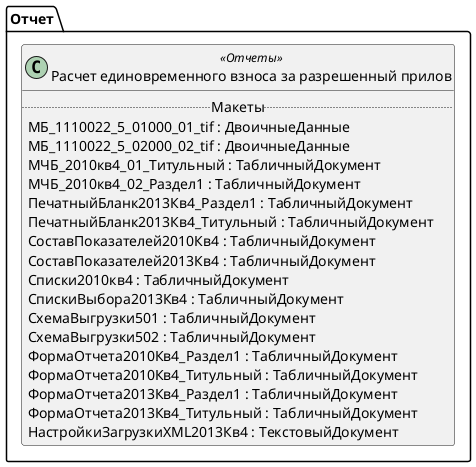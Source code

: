 ﻿@startuml РегламентированныйОтчетВодныеБиоресурсыПрилов
'!include templates.wsd
'..\include templates.wsd
class Отчет.РегламентированныйОтчетВодныеБиоресурсыПрилов as "Расчет единовременного взноса за разрешенный прилов" <<Отчеты>>
{
..Макеты..
МБ_1110022_5_01000_01_tif : ДвоичныеДанные
МБ_1110022_5_02000_02_tif : ДвоичныеДанные
МЧБ_2010кв4_01_Титульный : ТабличныйДокумент
МЧБ_2010кв4_02_Раздел1 : ТабличныйДокумент
ПечатныйБланк2013Кв4_Раздел1 : ТабличныйДокумент
ПечатныйБланк2013Кв4_Титульный : ТабличныйДокумент
СоставПоказателей2010Кв4 : ТабличныйДокумент
СоставПоказателей2013Кв4 : ТабличныйДокумент
Списки2010кв4 : ТабличныйДокумент
СпискиВыбора2013Кв4 : ТабличныйДокумент
СхемаВыгрузки501 : ТабличныйДокумент
СхемаВыгрузки502 : ТабличныйДокумент
ФормаОтчета2010Кв4_Раздел1 : ТабличныйДокумент
ФормаОтчета2010Кв4_Титульный : ТабличныйДокумент
ФормаОтчета2013Кв4_Раздел1 : ТабличныйДокумент
ФормаОтчета2013Кв4_Титульный : ТабличныйДокумент
НастройкиЗагрузкиXML2013Кв4 : ТекстовыйДокумент
}
@enduml
